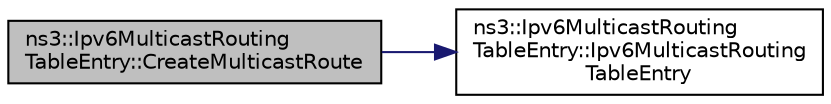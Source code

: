 digraph "ns3::Ipv6MulticastRoutingTableEntry::CreateMulticastRoute"
{
  edge [fontname="Helvetica",fontsize="10",labelfontname="Helvetica",labelfontsize="10"];
  node [fontname="Helvetica",fontsize="10",shape=record];
  rankdir="LR";
  Node1 [label="ns3::Ipv6MulticastRouting\lTableEntry::CreateMulticastRoute",height=0.2,width=0.4,color="black", fillcolor="grey75", style="filled", fontcolor="black"];
  Node1 -> Node2 [color="midnightblue",fontsize="10",style="solid"];
  Node2 [label="ns3::Ipv6MulticastRouting\lTableEntry::Ipv6MulticastRouting\lTableEntry",height=0.2,width=0.4,color="black", fillcolor="white", style="filled",URL="$d7/dbe/classns3_1_1Ipv6MulticastRoutingTableEntry.html#a9e03739078a3a1dcc6e08126e59d6d1b",tooltip="Constructor. "];
}
